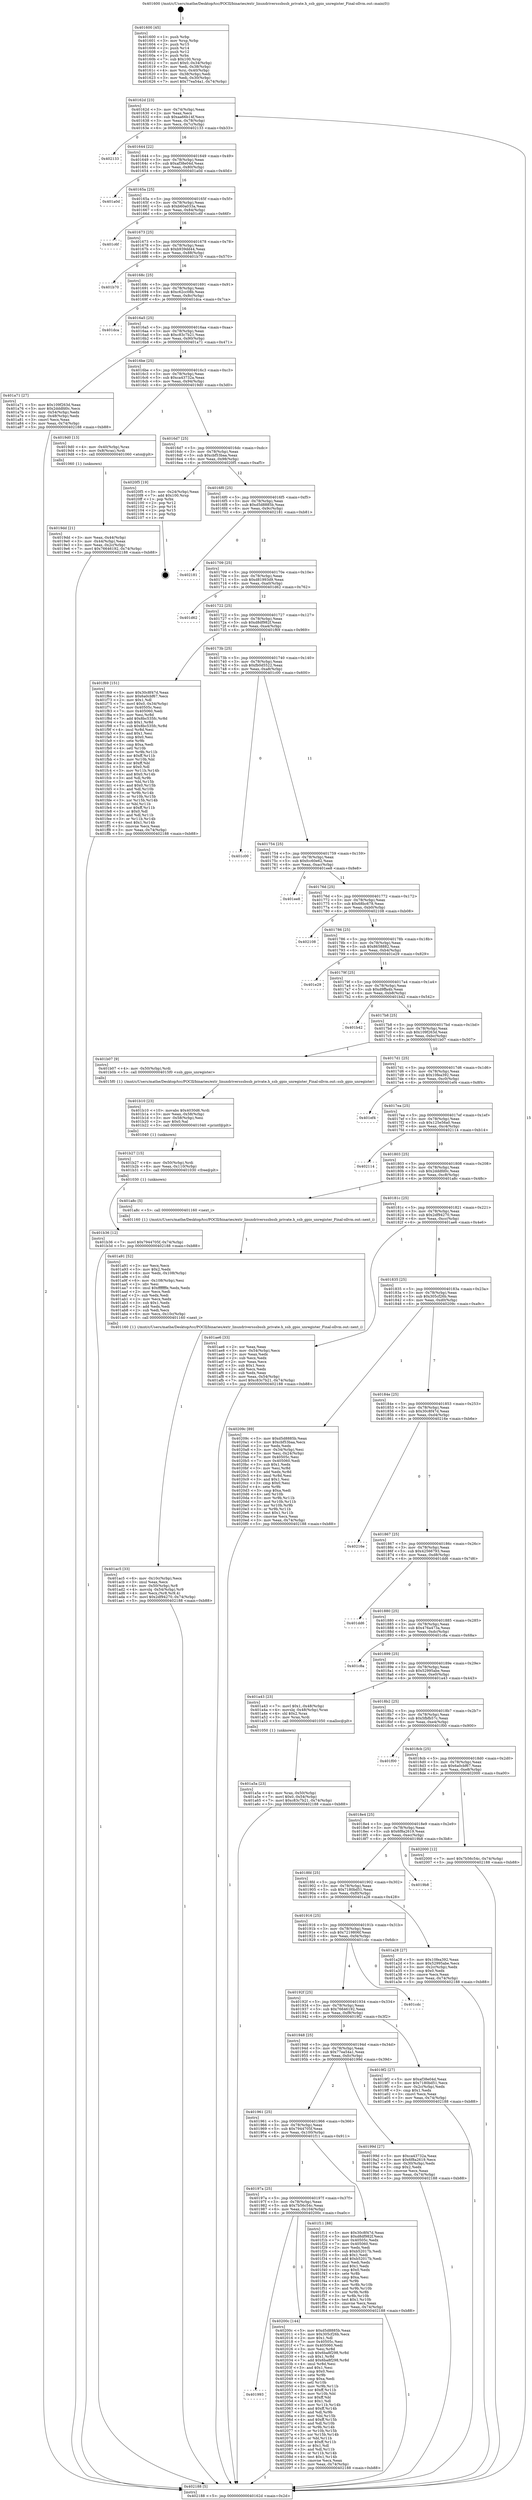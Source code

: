 digraph "0x401600" {
  label = "0x401600 (/mnt/c/Users/mathe/Desktop/tcc/POCII/binaries/extr_linuxdriversssbssb_private.h_ssb_gpio_unregister_Final-ollvm.out::main(0))"
  labelloc = "t"
  node[shape=record]

  Entry [label="",width=0.3,height=0.3,shape=circle,fillcolor=black,style=filled]
  "0x40162d" [label="{
     0x40162d [23]\l
     | [instrs]\l
     &nbsp;&nbsp;0x40162d \<+3\>: mov -0x74(%rbp),%eax\l
     &nbsp;&nbsp;0x401630 \<+2\>: mov %eax,%ecx\l
     &nbsp;&nbsp;0x401632 \<+6\>: sub $0xaa66b14f,%ecx\l
     &nbsp;&nbsp;0x401638 \<+3\>: mov %eax,-0x78(%rbp)\l
     &nbsp;&nbsp;0x40163b \<+3\>: mov %ecx,-0x7c(%rbp)\l
     &nbsp;&nbsp;0x40163e \<+6\>: je 0000000000402133 \<main+0xb33\>\l
  }"]
  "0x402133" [label="{
     0x402133\l
  }", style=dashed]
  "0x401644" [label="{
     0x401644 [22]\l
     | [instrs]\l
     &nbsp;&nbsp;0x401644 \<+5\>: jmp 0000000000401649 \<main+0x49\>\l
     &nbsp;&nbsp;0x401649 \<+3\>: mov -0x78(%rbp),%eax\l
     &nbsp;&nbsp;0x40164c \<+5\>: sub $0xaf38e04d,%eax\l
     &nbsp;&nbsp;0x401651 \<+3\>: mov %eax,-0x80(%rbp)\l
     &nbsp;&nbsp;0x401654 \<+6\>: je 0000000000401a0d \<main+0x40d\>\l
  }"]
  Exit [label="",width=0.3,height=0.3,shape=circle,fillcolor=black,style=filled,peripheries=2]
  "0x401a0d" [label="{
     0x401a0d\l
  }", style=dashed]
  "0x40165a" [label="{
     0x40165a [25]\l
     | [instrs]\l
     &nbsp;&nbsp;0x40165a \<+5\>: jmp 000000000040165f \<main+0x5f\>\l
     &nbsp;&nbsp;0x40165f \<+3\>: mov -0x78(%rbp),%eax\l
     &nbsp;&nbsp;0x401662 \<+5\>: sub $0xb60a033a,%eax\l
     &nbsp;&nbsp;0x401667 \<+6\>: mov %eax,-0x84(%rbp)\l
     &nbsp;&nbsp;0x40166d \<+6\>: je 0000000000401c6f \<main+0x66f\>\l
  }"]
  "0x401993" [label="{
     0x401993\l
  }", style=dashed]
  "0x401c6f" [label="{
     0x401c6f\l
  }", style=dashed]
  "0x401673" [label="{
     0x401673 [25]\l
     | [instrs]\l
     &nbsp;&nbsp;0x401673 \<+5\>: jmp 0000000000401678 \<main+0x78\>\l
     &nbsp;&nbsp;0x401678 \<+3\>: mov -0x78(%rbp),%eax\l
     &nbsp;&nbsp;0x40167b \<+5\>: sub $0xb939dd44,%eax\l
     &nbsp;&nbsp;0x401680 \<+6\>: mov %eax,-0x88(%rbp)\l
     &nbsp;&nbsp;0x401686 \<+6\>: je 0000000000401b70 \<main+0x570\>\l
  }"]
  "0x40200c" [label="{
     0x40200c [144]\l
     | [instrs]\l
     &nbsp;&nbsp;0x40200c \<+5\>: mov $0xd5d8885b,%eax\l
     &nbsp;&nbsp;0x402011 \<+5\>: mov $0x305cf26b,%ecx\l
     &nbsp;&nbsp;0x402016 \<+2\>: mov $0x1,%dl\l
     &nbsp;&nbsp;0x402018 \<+7\>: mov 0x40505c,%esi\l
     &nbsp;&nbsp;0x40201f \<+7\>: mov 0x405060,%edi\l
     &nbsp;&nbsp;0x402026 \<+3\>: mov %esi,%r8d\l
     &nbsp;&nbsp;0x402029 \<+7\>: sub $0x6ba8f298,%r8d\l
     &nbsp;&nbsp;0x402030 \<+4\>: sub $0x1,%r8d\l
     &nbsp;&nbsp;0x402034 \<+7\>: add $0x6ba8f298,%r8d\l
     &nbsp;&nbsp;0x40203b \<+4\>: imul %r8d,%esi\l
     &nbsp;&nbsp;0x40203f \<+3\>: and $0x1,%esi\l
     &nbsp;&nbsp;0x402042 \<+3\>: cmp $0x0,%esi\l
     &nbsp;&nbsp;0x402045 \<+4\>: sete %r9b\l
     &nbsp;&nbsp;0x402049 \<+3\>: cmp $0xa,%edi\l
     &nbsp;&nbsp;0x40204c \<+4\>: setl %r10b\l
     &nbsp;&nbsp;0x402050 \<+3\>: mov %r9b,%r11b\l
     &nbsp;&nbsp;0x402053 \<+4\>: xor $0xff,%r11b\l
     &nbsp;&nbsp;0x402057 \<+3\>: mov %r10b,%bl\l
     &nbsp;&nbsp;0x40205a \<+3\>: xor $0xff,%bl\l
     &nbsp;&nbsp;0x40205d \<+3\>: xor $0x1,%dl\l
     &nbsp;&nbsp;0x402060 \<+3\>: mov %r11b,%r14b\l
     &nbsp;&nbsp;0x402063 \<+4\>: and $0xff,%r14b\l
     &nbsp;&nbsp;0x402067 \<+3\>: and %dl,%r9b\l
     &nbsp;&nbsp;0x40206a \<+3\>: mov %bl,%r15b\l
     &nbsp;&nbsp;0x40206d \<+4\>: and $0xff,%r15b\l
     &nbsp;&nbsp;0x402071 \<+3\>: and %dl,%r10b\l
     &nbsp;&nbsp;0x402074 \<+3\>: or %r9b,%r14b\l
     &nbsp;&nbsp;0x402077 \<+3\>: or %r10b,%r15b\l
     &nbsp;&nbsp;0x40207a \<+3\>: xor %r15b,%r14b\l
     &nbsp;&nbsp;0x40207d \<+3\>: or %bl,%r11b\l
     &nbsp;&nbsp;0x402080 \<+4\>: xor $0xff,%r11b\l
     &nbsp;&nbsp;0x402084 \<+3\>: or $0x1,%dl\l
     &nbsp;&nbsp;0x402087 \<+3\>: and %dl,%r11b\l
     &nbsp;&nbsp;0x40208a \<+3\>: or %r11b,%r14b\l
     &nbsp;&nbsp;0x40208d \<+4\>: test $0x1,%r14b\l
     &nbsp;&nbsp;0x402091 \<+3\>: cmovne %ecx,%eax\l
     &nbsp;&nbsp;0x402094 \<+3\>: mov %eax,-0x74(%rbp)\l
     &nbsp;&nbsp;0x402097 \<+5\>: jmp 0000000000402188 \<main+0xb88\>\l
  }"]
  "0x401b70" [label="{
     0x401b70\l
  }", style=dashed]
  "0x40168c" [label="{
     0x40168c [25]\l
     | [instrs]\l
     &nbsp;&nbsp;0x40168c \<+5\>: jmp 0000000000401691 \<main+0x91\>\l
     &nbsp;&nbsp;0x401691 \<+3\>: mov -0x78(%rbp),%eax\l
     &nbsp;&nbsp;0x401694 \<+5\>: sub $0xc62cc08b,%eax\l
     &nbsp;&nbsp;0x401699 \<+6\>: mov %eax,-0x8c(%rbp)\l
     &nbsp;&nbsp;0x40169f \<+6\>: je 0000000000401dca \<main+0x7ca\>\l
  }"]
  "0x40197a" [label="{
     0x40197a [25]\l
     | [instrs]\l
     &nbsp;&nbsp;0x40197a \<+5\>: jmp 000000000040197f \<main+0x37f\>\l
     &nbsp;&nbsp;0x40197f \<+3\>: mov -0x78(%rbp),%eax\l
     &nbsp;&nbsp;0x401982 \<+5\>: sub $0x7b56c54c,%eax\l
     &nbsp;&nbsp;0x401987 \<+6\>: mov %eax,-0x104(%rbp)\l
     &nbsp;&nbsp;0x40198d \<+6\>: je 000000000040200c \<main+0xa0c\>\l
  }"]
  "0x401dca" [label="{
     0x401dca\l
  }", style=dashed]
  "0x4016a5" [label="{
     0x4016a5 [25]\l
     | [instrs]\l
     &nbsp;&nbsp;0x4016a5 \<+5\>: jmp 00000000004016aa \<main+0xaa\>\l
     &nbsp;&nbsp;0x4016aa \<+3\>: mov -0x78(%rbp),%eax\l
     &nbsp;&nbsp;0x4016ad \<+5\>: sub $0xc83c7b21,%eax\l
     &nbsp;&nbsp;0x4016b2 \<+6\>: mov %eax,-0x90(%rbp)\l
     &nbsp;&nbsp;0x4016b8 \<+6\>: je 0000000000401a71 \<main+0x471\>\l
  }"]
  "0x401f11" [label="{
     0x401f11 [88]\l
     | [instrs]\l
     &nbsp;&nbsp;0x401f11 \<+5\>: mov $0x30c8f47d,%eax\l
     &nbsp;&nbsp;0x401f16 \<+5\>: mov $0xd8df982f,%ecx\l
     &nbsp;&nbsp;0x401f1b \<+7\>: mov 0x40505c,%edx\l
     &nbsp;&nbsp;0x401f22 \<+7\>: mov 0x405060,%esi\l
     &nbsp;&nbsp;0x401f29 \<+2\>: mov %edx,%edi\l
     &nbsp;&nbsp;0x401f2b \<+6\>: sub $0xb52017b,%edi\l
     &nbsp;&nbsp;0x401f31 \<+3\>: sub $0x1,%edi\l
     &nbsp;&nbsp;0x401f34 \<+6\>: add $0xb52017b,%edi\l
     &nbsp;&nbsp;0x401f3a \<+3\>: imul %edi,%edx\l
     &nbsp;&nbsp;0x401f3d \<+3\>: and $0x1,%edx\l
     &nbsp;&nbsp;0x401f40 \<+3\>: cmp $0x0,%edx\l
     &nbsp;&nbsp;0x401f43 \<+4\>: sete %r8b\l
     &nbsp;&nbsp;0x401f47 \<+3\>: cmp $0xa,%esi\l
     &nbsp;&nbsp;0x401f4a \<+4\>: setl %r9b\l
     &nbsp;&nbsp;0x401f4e \<+3\>: mov %r8b,%r10b\l
     &nbsp;&nbsp;0x401f51 \<+3\>: and %r9b,%r10b\l
     &nbsp;&nbsp;0x401f54 \<+3\>: xor %r9b,%r8b\l
     &nbsp;&nbsp;0x401f57 \<+3\>: or %r8b,%r10b\l
     &nbsp;&nbsp;0x401f5a \<+4\>: test $0x1,%r10b\l
     &nbsp;&nbsp;0x401f5e \<+3\>: cmovne %ecx,%eax\l
     &nbsp;&nbsp;0x401f61 \<+3\>: mov %eax,-0x74(%rbp)\l
     &nbsp;&nbsp;0x401f64 \<+5\>: jmp 0000000000402188 \<main+0xb88\>\l
  }"]
  "0x401a71" [label="{
     0x401a71 [27]\l
     | [instrs]\l
     &nbsp;&nbsp;0x401a71 \<+5\>: mov $0x109f263d,%eax\l
     &nbsp;&nbsp;0x401a76 \<+5\>: mov $0x2dddfd0c,%ecx\l
     &nbsp;&nbsp;0x401a7b \<+3\>: mov -0x54(%rbp),%edx\l
     &nbsp;&nbsp;0x401a7e \<+3\>: cmp -0x48(%rbp),%edx\l
     &nbsp;&nbsp;0x401a81 \<+3\>: cmovl %ecx,%eax\l
     &nbsp;&nbsp;0x401a84 \<+3\>: mov %eax,-0x74(%rbp)\l
     &nbsp;&nbsp;0x401a87 \<+5\>: jmp 0000000000402188 \<main+0xb88\>\l
  }"]
  "0x4016be" [label="{
     0x4016be [25]\l
     | [instrs]\l
     &nbsp;&nbsp;0x4016be \<+5\>: jmp 00000000004016c3 \<main+0xc3\>\l
     &nbsp;&nbsp;0x4016c3 \<+3\>: mov -0x78(%rbp),%eax\l
     &nbsp;&nbsp;0x4016c6 \<+5\>: sub $0xca43732a,%eax\l
     &nbsp;&nbsp;0x4016cb \<+6\>: mov %eax,-0x94(%rbp)\l
     &nbsp;&nbsp;0x4016d1 \<+6\>: je 00000000004019d0 \<main+0x3d0\>\l
  }"]
  "0x401b36" [label="{
     0x401b36 [12]\l
     | [instrs]\l
     &nbsp;&nbsp;0x401b36 \<+7\>: movl $0x7944705f,-0x74(%rbp)\l
     &nbsp;&nbsp;0x401b3d \<+5\>: jmp 0000000000402188 \<main+0xb88\>\l
  }"]
  "0x4019d0" [label="{
     0x4019d0 [13]\l
     | [instrs]\l
     &nbsp;&nbsp;0x4019d0 \<+4\>: mov -0x40(%rbp),%rax\l
     &nbsp;&nbsp;0x4019d4 \<+4\>: mov 0x8(%rax),%rdi\l
     &nbsp;&nbsp;0x4019d8 \<+5\>: call 0000000000401060 \<atoi@plt\>\l
     | [calls]\l
     &nbsp;&nbsp;0x401060 \{1\} (unknown)\l
  }"]
  "0x4016d7" [label="{
     0x4016d7 [25]\l
     | [instrs]\l
     &nbsp;&nbsp;0x4016d7 \<+5\>: jmp 00000000004016dc \<main+0xdc\>\l
     &nbsp;&nbsp;0x4016dc \<+3\>: mov -0x78(%rbp),%eax\l
     &nbsp;&nbsp;0x4016df \<+5\>: sub $0xcbf53baa,%eax\l
     &nbsp;&nbsp;0x4016e4 \<+6\>: mov %eax,-0x98(%rbp)\l
     &nbsp;&nbsp;0x4016ea \<+6\>: je 00000000004020f5 \<main+0xaf5\>\l
  }"]
  "0x401b27" [label="{
     0x401b27 [15]\l
     | [instrs]\l
     &nbsp;&nbsp;0x401b27 \<+4\>: mov -0x50(%rbp),%rdi\l
     &nbsp;&nbsp;0x401b2b \<+6\>: mov %eax,-0x110(%rbp)\l
     &nbsp;&nbsp;0x401b31 \<+5\>: call 0000000000401030 \<free@plt\>\l
     | [calls]\l
     &nbsp;&nbsp;0x401030 \{1\} (unknown)\l
  }"]
  "0x4020f5" [label="{
     0x4020f5 [19]\l
     | [instrs]\l
     &nbsp;&nbsp;0x4020f5 \<+3\>: mov -0x24(%rbp),%eax\l
     &nbsp;&nbsp;0x4020f8 \<+7\>: add $0x100,%rsp\l
     &nbsp;&nbsp;0x4020ff \<+1\>: pop %rbx\l
     &nbsp;&nbsp;0x402100 \<+2\>: pop %r12\l
     &nbsp;&nbsp;0x402102 \<+2\>: pop %r14\l
     &nbsp;&nbsp;0x402104 \<+2\>: pop %r15\l
     &nbsp;&nbsp;0x402106 \<+1\>: pop %rbp\l
     &nbsp;&nbsp;0x402107 \<+1\>: ret\l
  }"]
  "0x4016f0" [label="{
     0x4016f0 [25]\l
     | [instrs]\l
     &nbsp;&nbsp;0x4016f0 \<+5\>: jmp 00000000004016f5 \<main+0xf5\>\l
     &nbsp;&nbsp;0x4016f5 \<+3\>: mov -0x78(%rbp),%eax\l
     &nbsp;&nbsp;0x4016f8 \<+5\>: sub $0xd5d8885b,%eax\l
     &nbsp;&nbsp;0x4016fd \<+6\>: mov %eax,-0x9c(%rbp)\l
     &nbsp;&nbsp;0x401703 \<+6\>: je 0000000000402181 \<main+0xb81\>\l
  }"]
  "0x401b10" [label="{
     0x401b10 [23]\l
     | [instrs]\l
     &nbsp;&nbsp;0x401b10 \<+10\>: movabs $0x4030d6,%rdi\l
     &nbsp;&nbsp;0x401b1a \<+3\>: mov %eax,-0x58(%rbp)\l
     &nbsp;&nbsp;0x401b1d \<+3\>: mov -0x58(%rbp),%esi\l
     &nbsp;&nbsp;0x401b20 \<+2\>: mov $0x0,%al\l
     &nbsp;&nbsp;0x401b22 \<+5\>: call 0000000000401040 \<printf@plt\>\l
     | [calls]\l
     &nbsp;&nbsp;0x401040 \{1\} (unknown)\l
  }"]
  "0x402181" [label="{
     0x402181\l
  }", style=dashed]
  "0x401709" [label="{
     0x401709 [25]\l
     | [instrs]\l
     &nbsp;&nbsp;0x401709 \<+5\>: jmp 000000000040170e \<main+0x10e\>\l
     &nbsp;&nbsp;0x40170e \<+3\>: mov -0x78(%rbp),%eax\l
     &nbsp;&nbsp;0x401711 \<+5\>: sub $0xd81993d9,%eax\l
     &nbsp;&nbsp;0x401716 \<+6\>: mov %eax,-0xa0(%rbp)\l
     &nbsp;&nbsp;0x40171c \<+6\>: je 0000000000401d62 \<main+0x762\>\l
  }"]
  "0x401ac5" [label="{
     0x401ac5 [33]\l
     | [instrs]\l
     &nbsp;&nbsp;0x401ac5 \<+6\>: mov -0x10c(%rbp),%ecx\l
     &nbsp;&nbsp;0x401acb \<+3\>: imul %eax,%ecx\l
     &nbsp;&nbsp;0x401ace \<+4\>: mov -0x50(%rbp),%r8\l
     &nbsp;&nbsp;0x401ad2 \<+4\>: movslq -0x54(%rbp),%r9\l
     &nbsp;&nbsp;0x401ad6 \<+4\>: mov %ecx,(%r8,%r9,4)\l
     &nbsp;&nbsp;0x401ada \<+7\>: movl $0x2df94270,-0x74(%rbp)\l
     &nbsp;&nbsp;0x401ae1 \<+5\>: jmp 0000000000402188 \<main+0xb88\>\l
  }"]
  "0x401d62" [label="{
     0x401d62\l
  }", style=dashed]
  "0x401722" [label="{
     0x401722 [25]\l
     | [instrs]\l
     &nbsp;&nbsp;0x401722 \<+5\>: jmp 0000000000401727 \<main+0x127\>\l
     &nbsp;&nbsp;0x401727 \<+3\>: mov -0x78(%rbp),%eax\l
     &nbsp;&nbsp;0x40172a \<+5\>: sub $0xd8df982f,%eax\l
     &nbsp;&nbsp;0x40172f \<+6\>: mov %eax,-0xa4(%rbp)\l
     &nbsp;&nbsp;0x401735 \<+6\>: je 0000000000401f69 \<main+0x969\>\l
  }"]
  "0x401a91" [label="{
     0x401a91 [52]\l
     | [instrs]\l
     &nbsp;&nbsp;0x401a91 \<+2\>: xor %ecx,%ecx\l
     &nbsp;&nbsp;0x401a93 \<+5\>: mov $0x2,%edx\l
     &nbsp;&nbsp;0x401a98 \<+6\>: mov %edx,-0x108(%rbp)\l
     &nbsp;&nbsp;0x401a9e \<+1\>: cltd\l
     &nbsp;&nbsp;0x401a9f \<+6\>: mov -0x108(%rbp),%esi\l
     &nbsp;&nbsp;0x401aa5 \<+2\>: idiv %esi\l
     &nbsp;&nbsp;0x401aa7 \<+6\>: imul $0xfffffffe,%edx,%edx\l
     &nbsp;&nbsp;0x401aad \<+2\>: mov %ecx,%edi\l
     &nbsp;&nbsp;0x401aaf \<+2\>: sub %edx,%edi\l
     &nbsp;&nbsp;0x401ab1 \<+2\>: mov %ecx,%edx\l
     &nbsp;&nbsp;0x401ab3 \<+3\>: sub $0x1,%edx\l
     &nbsp;&nbsp;0x401ab6 \<+2\>: add %edx,%edi\l
     &nbsp;&nbsp;0x401ab8 \<+2\>: sub %edi,%ecx\l
     &nbsp;&nbsp;0x401aba \<+6\>: mov %ecx,-0x10c(%rbp)\l
     &nbsp;&nbsp;0x401ac0 \<+5\>: call 0000000000401160 \<next_i\>\l
     | [calls]\l
     &nbsp;&nbsp;0x401160 \{1\} (/mnt/c/Users/mathe/Desktop/tcc/POCII/binaries/extr_linuxdriversssbssb_private.h_ssb_gpio_unregister_Final-ollvm.out::next_i)\l
  }"]
  "0x401f69" [label="{
     0x401f69 [151]\l
     | [instrs]\l
     &nbsp;&nbsp;0x401f69 \<+5\>: mov $0x30c8f47d,%eax\l
     &nbsp;&nbsp;0x401f6e \<+5\>: mov $0x6a0cbf67,%ecx\l
     &nbsp;&nbsp;0x401f73 \<+2\>: mov $0x1,%dl\l
     &nbsp;&nbsp;0x401f75 \<+7\>: movl $0x0,-0x34(%rbp)\l
     &nbsp;&nbsp;0x401f7c \<+7\>: mov 0x40505c,%esi\l
     &nbsp;&nbsp;0x401f83 \<+7\>: mov 0x405060,%edi\l
     &nbsp;&nbsp;0x401f8a \<+3\>: mov %esi,%r8d\l
     &nbsp;&nbsp;0x401f8d \<+7\>: add $0x8bc535fc,%r8d\l
     &nbsp;&nbsp;0x401f94 \<+4\>: sub $0x1,%r8d\l
     &nbsp;&nbsp;0x401f98 \<+7\>: sub $0x8bc535fc,%r8d\l
     &nbsp;&nbsp;0x401f9f \<+4\>: imul %r8d,%esi\l
     &nbsp;&nbsp;0x401fa3 \<+3\>: and $0x1,%esi\l
     &nbsp;&nbsp;0x401fa6 \<+3\>: cmp $0x0,%esi\l
     &nbsp;&nbsp;0x401fa9 \<+4\>: sete %r9b\l
     &nbsp;&nbsp;0x401fad \<+3\>: cmp $0xa,%edi\l
     &nbsp;&nbsp;0x401fb0 \<+4\>: setl %r10b\l
     &nbsp;&nbsp;0x401fb4 \<+3\>: mov %r9b,%r11b\l
     &nbsp;&nbsp;0x401fb7 \<+4\>: xor $0xff,%r11b\l
     &nbsp;&nbsp;0x401fbb \<+3\>: mov %r10b,%bl\l
     &nbsp;&nbsp;0x401fbe \<+3\>: xor $0xff,%bl\l
     &nbsp;&nbsp;0x401fc1 \<+3\>: xor $0x0,%dl\l
     &nbsp;&nbsp;0x401fc4 \<+3\>: mov %r11b,%r14b\l
     &nbsp;&nbsp;0x401fc7 \<+4\>: and $0x0,%r14b\l
     &nbsp;&nbsp;0x401fcb \<+3\>: and %dl,%r9b\l
     &nbsp;&nbsp;0x401fce \<+3\>: mov %bl,%r15b\l
     &nbsp;&nbsp;0x401fd1 \<+4\>: and $0x0,%r15b\l
     &nbsp;&nbsp;0x401fd5 \<+3\>: and %dl,%r10b\l
     &nbsp;&nbsp;0x401fd8 \<+3\>: or %r9b,%r14b\l
     &nbsp;&nbsp;0x401fdb \<+3\>: or %r10b,%r15b\l
     &nbsp;&nbsp;0x401fde \<+3\>: xor %r15b,%r14b\l
     &nbsp;&nbsp;0x401fe1 \<+3\>: or %bl,%r11b\l
     &nbsp;&nbsp;0x401fe4 \<+4\>: xor $0xff,%r11b\l
     &nbsp;&nbsp;0x401fe8 \<+3\>: or $0x0,%dl\l
     &nbsp;&nbsp;0x401feb \<+3\>: and %dl,%r11b\l
     &nbsp;&nbsp;0x401fee \<+3\>: or %r11b,%r14b\l
     &nbsp;&nbsp;0x401ff1 \<+4\>: test $0x1,%r14b\l
     &nbsp;&nbsp;0x401ff5 \<+3\>: cmovne %ecx,%eax\l
     &nbsp;&nbsp;0x401ff8 \<+3\>: mov %eax,-0x74(%rbp)\l
     &nbsp;&nbsp;0x401ffb \<+5\>: jmp 0000000000402188 \<main+0xb88\>\l
  }"]
  "0x40173b" [label="{
     0x40173b [25]\l
     | [instrs]\l
     &nbsp;&nbsp;0x40173b \<+5\>: jmp 0000000000401740 \<main+0x140\>\l
     &nbsp;&nbsp;0x401740 \<+3\>: mov -0x78(%rbp),%eax\l
     &nbsp;&nbsp;0x401743 \<+5\>: sub $0xfb0d5522,%eax\l
     &nbsp;&nbsp;0x401748 \<+6\>: mov %eax,-0xa8(%rbp)\l
     &nbsp;&nbsp;0x40174e \<+6\>: je 0000000000401c00 \<main+0x600\>\l
  }"]
  "0x401a5a" [label="{
     0x401a5a [23]\l
     | [instrs]\l
     &nbsp;&nbsp;0x401a5a \<+4\>: mov %rax,-0x50(%rbp)\l
     &nbsp;&nbsp;0x401a5e \<+7\>: movl $0x0,-0x54(%rbp)\l
     &nbsp;&nbsp;0x401a65 \<+7\>: movl $0xc83c7b21,-0x74(%rbp)\l
     &nbsp;&nbsp;0x401a6c \<+5\>: jmp 0000000000402188 \<main+0xb88\>\l
  }"]
  "0x401c00" [label="{
     0x401c00\l
  }", style=dashed]
  "0x401754" [label="{
     0x401754 [25]\l
     | [instrs]\l
     &nbsp;&nbsp;0x401754 \<+5\>: jmp 0000000000401759 \<main+0x159\>\l
     &nbsp;&nbsp;0x401759 \<+3\>: mov -0x78(%rbp),%eax\l
     &nbsp;&nbsp;0x40175c \<+5\>: sub $0xfcc60e62,%eax\l
     &nbsp;&nbsp;0x401761 \<+6\>: mov %eax,-0xac(%rbp)\l
     &nbsp;&nbsp;0x401767 \<+6\>: je 0000000000401ee8 \<main+0x8e8\>\l
  }"]
  "0x4019dd" [label="{
     0x4019dd [21]\l
     | [instrs]\l
     &nbsp;&nbsp;0x4019dd \<+3\>: mov %eax,-0x44(%rbp)\l
     &nbsp;&nbsp;0x4019e0 \<+3\>: mov -0x44(%rbp),%eax\l
     &nbsp;&nbsp;0x4019e3 \<+3\>: mov %eax,-0x2c(%rbp)\l
     &nbsp;&nbsp;0x4019e6 \<+7\>: movl $0x76646192,-0x74(%rbp)\l
     &nbsp;&nbsp;0x4019ed \<+5\>: jmp 0000000000402188 \<main+0xb88\>\l
  }"]
  "0x401ee8" [label="{
     0x401ee8\l
  }", style=dashed]
  "0x40176d" [label="{
     0x40176d [25]\l
     | [instrs]\l
     &nbsp;&nbsp;0x40176d \<+5\>: jmp 0000000000401772 \<main+0x172\>\l
     &nbsp;&nbsp;0x401772 \<+3\>: mov -0x78(%rbp),%eax\l
     &nbsp;&nbsp;0x401775 \<+5\>: sub $0x68bc678,%eax\l
     &nbsp;&nbsp;0x40177a \<+6\>: mov %eax,-0xb0(%rbp)\l
     &nbsp;&nbsp;0x401780 \<+6\>: je 0000000000402108 \<main+0xb08\>\l
  }"]
  "0x401600" [label="{
     0x401600 [45]\l
     | [instrs]\l
     &nbsp;&nbsp;0x401600 \<+1\>: push %rbp\l
     &nbsp;&nbsp;0x401601 \<+3\>: mov %rsp,%rbp\l
     &nbsp;&nbsp;0x401604 \<+2\>: push %r15\l
     &nbsp;&nbsp;0x401606 \<+2\>: push %r14\l
     &nbsp;&nbsp;0x401608 \<+2\>: push %r12\l
     &nbsp;&nbsp;0x40160a \<+1\>: push %rbx\l
     &nbsp;&nbsp;0x40160b \<+7\>: sub $0x100,%rsp\l
     &nbsp;&nbsp;0x401612 \<+7\>: movl $0x0,-0x34(%rbp)\l
     &nbsp;&nbsp;0x401619 \<+3\>: mov %edi,-0x38(%rbp)\l
     &nbsp;&nbsp;0x40161c \<+4\>: mov %rsi,-0x40(%rbp)\l
     &nbsp;&nbsp;0x401620 \<+3\>: mov -0x38(%rbp),%edi\l
     &nbsp;&nbsp;0x401623 \<+3\>: mov %edi,-0x30(%rbp)\l
     &nbsp;&nbsp;0x401626 \<+7\>: movl $0x77ea54a1,-0x74(%rbp)\l
  }"]
  "0x402108" [label="{
     0x402108\l
  }", style=dashed]
  "0x401786" [label="{
     0x401786 [25]\l
     | [instrs]\l
     &nbsp;&nbsp;0x401786 \<+5\>: jmp 000000000040178b \<main+0x18b\>\l
     &nbsp;&nbsp;0x40178b \<+3\>: mov -0x78(%rbp),%eax\l
     &nbsp;&nbsp;0x40178e \<+5\>: sub $0x8658882,%eax\l
     &nbsp;&nbsp;0x401793 \<+6\>: mov %eax,-0xb4(%rbp)\l
     &nbsp;&nbsp;0x401799 \<+6\>: je 0000000000401e29 \<main+0x829\>\l
  }"]
  "0x402188" [label="{
     0x402188 [5]\l
     | [instrs]\l
     &nbsp;&nbsp;0x402188 \<+5\>: jmp 000000000040162d \<main+0x2d\>\l
  }"]
  "0x401e29" [label="{
     0x401e29\l
  }", style=dashed]
  "0x40179f" [label="{
     0x40179f [25]\l
     | [instrs]\l
     &nbsp;&nbsp;0x40179f \<+5\>: jmp 00000000004017a4 \<main+0x1a4\>\l
     &nbsp;&nbsp;0x4017a4 \<+3\>: mov -0x78(%rbp),%eax\l
     &nbsp;&nbsp;0x4017a7 \<+5\>: sub $0xd9ffa4b,%eax\l
     &nbsp;&nbsp;0x4017ac \<+6\>: mov %eax,-0xb8(%rbp)\l
     &nbsp;&nbsp;0x4017b2 \<+6\>: je 0000000000401b42 \<main+0x542\>\l
  }"]
  "0x401961" [label="{
     0x401961 [25]\l
     | [instrs]\l
     &nbsp;&nbsp;0x401961 \<+5\>: jmp 0000000000401966 \<main+0x366\>\l
     &nbsp;&nbsp;0x401966 \<+3\>: mov -0x78(%rbp),%eax\l
     &nbsp;&nbsp;0x401969 \<+5\>: sub $0x7944705f,%eax\l
     &nbsp;&nbsp;0x40196e \<+6\>: mov %eax,-0x100(%rbp)\l
     &nbsp;&nbsp;0x401974 \<+6\>: je 0000000000401f11 \<main+0x911\>\l
  }"]
  "0x401b42" [label="{
     0x401b42\l
  }", style=dashed]
  "0x4017b8" [label="{
     0x4017b8 [25]\l
     | [instrs]\l
     &nbsp;&nbsp;0x4017b8 \<+5\>: jmp 00000000004017bd \<main+0x1bd\>\l
     &nbsp;&nbsp;0x4017bd \<+3\>: mov -0x78(%rbp),%eax\l
     &nbsp;&nbsp;0x4017c0 \<+5\>: sub $0x109f263d,%eax\l
     &nbsp;&nbsp;0x4017c5 \<+6\>: mov %eax,-0xbc(%rbp)\l
     &nbsp;&nbsp;0x4017cb \<+6\>: je 0000000000401b07 \<main+0x507\>\l
  }"]
  "0x40199d" [label="{
     0x40199d [27]\l
     | [instrs]\l
     &nbsp;&nbsp;0x40199d \<+5\>: mov $0xca43732a,%eax\l
     &nbsp;&nbsp;0x4019a2 \<+5\>: mov $0x6f8a2619,%ecx\l
     &nbsp;&nbsp;0x4019a7 \<+3\>: mov -0x30(%rbp),%edx\l
     &nbsp;&nbsp;0x4019aa \<+3\>: cmp $0x2,%edx\l
     &nbsp;&nbsp;0x4019ad \<+3\>: cmovne %ecx,%eax\l
     &nbsp;&nbsp;0x4019b0 \<+3\>: mov %eax,-0x74(%rbp)\l
     &nbsp;&nbsp;0x4019b3 \<+5\>: jmp 0000000000402188 \<main+0xb88\>\l
  }"]
  "0x401b07" [label="{
     0x401b07 [9]\l
     | [instrs]\l
     &nbsp;&nbsp;0x401b07 \<+4\>: mov -0x50(%rbp),%rdi\l
     &nbsp;&nbsp;0x401b0b \<+5\>: call 00000000004015f0 \<ssb_gpio_unregister\>\l
     | [calls]\l
     &nbsp;&nbsp;0x4015f0 \{1\} (/mnt/c/Users/mathe/Desktop/tcc/POCII/binaries/extr_linuxdriversssbssb_private.h_ssb_gpio_unregister_Final-ollvm.out::ssb_gpio_unregister)\l
  }"]
  "0x4017d1" [label="{
     0x4017d1 [25]\l
     | [instrs]\l
     &nbsp;&nbsp;0x4017d1 \<+5\>: jmp 00000000004017d6 \<main+0x1d6\>\l
     &nbsp;&nbsp;0x4017d6 \<+3\>: mov -0x78(%rbp),%eax\l
     &nbsp;&nbsp;0x4017d9 \<+5\>: sub $0x10fea392,%eax\l
     &nbsp;&nbsp;0x4017de \<+6\>: mov %eax,-0xc0(%rbp)\l
     &nbsp;&nbsp;0x4017e4 \<+6\>: je 0000000000401ef4 \<main+0x8f4\>\l
  }"]
  "0x401948" [label="{
     0x401948 [25]\l
     | [instrs]\l
     &nbsp;&nbsp;0x401948 \<+5\>: jmp 000000000040194d \<main+0x34d\>\l
     &nbsp;&nbsp;0x40194d \<+3\>: mov -0x78(%rbp),%eax\l
     &nbsp;&nbsp;0x401950 \<+5\>: sub $0x77ea54a1,%eax\l
     &nbsp;&nbsp;0x401955 \<+6\>: mov %eax,-0xfc(%rbp)\l
     &nbsp;&nbsp;0x40195b \<+6\>: je 000000000040199d \<main+0x39d\>\l
  }"]
  "0x401ef4" [label="{
     0x401ef4\l
  }", style=dashed]
  "0x4017ea" [label="{
     0x4017ea [25]\l
     | [instrs]\l
     &nbsp;&nbsp;0x4017ea \<+5\>: jmp 00000000004017ef \<main+0x1ef\>\l
     &nbsp;&nbsp;0x4017ef \<+3\>: mov -0x78(%rbp),%eax\l
     &nbsp;&nbsp;0x4017f2 \<+5\>: sub $0x125e56a0,%eax\l
     &nbsp;&nbsp;0x4017f7 \<+6\>: mov %eax,-0xc4(%rbp)\l
     &nbsp;&nbsp;0x4017fd \<+6\>: je 0000000000402114 \<main+0xb14\>\l
  }"]
  "0x4019f2" [label="{
     0x4019f2 [27]\l
     | [instrs]\l
     &nbsp;&nbsp;0x4019f2 \<+5\>: mov $0xaf38e04d,%eax\l
     &nbsp;&nbsp;0x4019f7 \<+5\>: mov $0x7180bd51,%ecx\l
     &nbsp;&nbsp;0x4019fc \<+3\>: mov -0x2c(%rbp),%edx\l
     &nbsp;&nbsp;0x4019ff \<+3\>: cmp $0x1,%edx\l
     &nbsp;&nbsp;0x401a02 \<+3\>: cmovl %ecx,%eax\l
     &nbsp;&nbsp;0x401a05 \<+3\>: mov %eax,-0x74(%rbp)\l
     &nbsp;&nbsp;0x401a08 \<+5\>: jmp 0000000000402188 \<main+0xb88\>\l
  }"]
  "0x402114" [label="{
     0x402114\l
  }", style=dashed]
  "0x401803" [label="{
     0x401803 [25]\l
     | [instrs]\l
     &nbsp;&nbsp;0x401803 \<+5\>: jmp 0000000000401808 \<main+0x208\>\l
     &nbsp;&nbsp;0x401808 \<+3\>: mov -0x78(%rbp),%eax\l
     &nbsp;&nbsp;0x40180b \<+5\>: sub $0x2dddfd0c,%eax\l
     &nbsp;&nbsp;0x401810 \<+6\>: mov %eax,-0xc8(%rbp)\l
     &nbsp;&nbsp;0x401816 \<+6\>: je 0000000000401a8c \<main+0x48c\>\l
  }"]
  "0x40192f" [label="{
     0x40192f [25]\l
     | [instrs]\l
     &nbsp;&nbsp;0x40192f \<+5\>: jmp 0000000000401934 \<main+0x334\>\l
     &nbsp;&nbsp;0x401934 \<+3\>: mov -0x78(%rbp),%eax\l
     &nbsp;&nbsp;0x401937 \<+5\>: sub $0x76646192,%eax\l
     &nbsp;&nbsp;0x40193c \<+6\>: mov %eax,-0xf8(%rbp)\l
     &nbsp;&nbsp;0x401942 \<+6\>: je 00000000004019f2 \<main+0x3f2\>\l
  }"]
  "0x401a8c" [label="{
     0x401a8c [5]\l
     | [instrs]\l
     &nbsp;&nbsp;0x401a8c \<+5\>: call 0000000000401160 \<next_i\>\l
     | [calls]\l
     &nbsp;&nbsp;0x401160 \{1\} (/mnt/c/Users/mathe/Desktop/tcc/POCII/binaries/extr_linuxdriversssbssb_private.h_ssb_gpio_unregister_Final-ollvm.out::next_i)\l
  }"]
  "0x40181c" [label="{
     0x40181c [25]\l
     | [instrs]\l
     &nbsp;&nbsp;0x40181c \<+5\>: jmp 0000000000401821 \<main+0x221\>\l
     &nbsp;&nbsp;0x401821 \<+3\>: mov -0x78(%rbp),%eax\l
     &nbsp;&nbsp;0x401824 \<+5\>: sub $0x2df94270,%eax\l
     &nbsp;&nbsp;0x401829 \<+6\>: mov %eax,-0xcc(%rbp)\l
     &nbsp;&nbsp;0x40182f \<+6\>: je 0000000000401ae6 \<main+0x4e6\>\l
  }"]
  "0x401cdc" [label="{
     0x401cdc\l
  }", style=dashed]
  "0x401ae6" [label="{
     0x401ae6 [33]\l
     | [instrs]\l
     &nbsp;&nbsp;0x401ae6 \<+2\>: xor %eax,%eax\l
     &nbsp;&nbsp;0x401ae8 \<+3\>: mov -0x54(%rbp),%ecx\l
     &nbsp;&nbsp;0x401aeb \<+2\>: mov %eax,%edx\l
     &nbsp;&nbsp;0x401aed \<+2\>: sub %ecx,%edx\l
     &nbsp;&nbsp;0x401aef \<+2\>: mov %eax,%ecx\l
     &nbsp;&nbsp;0x401af1 \<+3\>: sub $0x1,%ecx\l
     &nbsp;&nbsp;0x401af4 \<+2\>: add %ecx,%edx\l
     &nbsp;&nbsp;0x401af6 \<+2\>: sub %edx,%eax\l
     &nbsp;&nbsp;0x401af8 \<+3\>: mov %eax,-0x54(%rbp)\l
     &nbsp;&nbsp;0x401afb \<+7\>: movl $0xc83c7b21,-0x74(%rbp)\l
     &nbsp;&nbsp;0x401b02 \<+5\>: jmp 0000000000402188 \<main+0xb88\>\l
  }"]
  "0x401835" [label="{
     0x401835 [25]\l
     | [instrs]\l
     &nbsp;&nbsp;0x401835 \<+5\>: jmp 000000000040183a \<main+0x23a\>\l
     &nbsp;&nbsp;0x40183a \<+3\>: mov -0x78(%rbp),%eax\l
     &nbsp;&nbsp;0x40183d \<+5\>: sub $0x305cf26b,%eax\l
     &nbsp;&nbsp;0x401842 \<+6\>: mov %eax,-0xd0(%rbp)\l
     &nbsp;&nbsp;0x401848 \<+6\>: je 000000000040209c \<main+0xa9c\>\l
  }"]
  "0x401916" [label="{
     0x401916 [25]\l
     | [instrs]\l
     &nbsp;&nbsp;0x401916 \<+5\>: jmp 000000000040191b \<main+0x31b\>\l
     &nbsp;&nbsp;0x40191b \<+3\>: mov -0x78(%rbp),%eax\l
     &nbsp;&nbsp;0x40191e \<+5\>: sub $0x7219806f,%eax\l
     &nbsp;&nbsp;0x401923 \<+6\>: mov %eax,-0xf4(%rbp)\l
     &nbsp;&nbsp;0x401929 \<+6\>: je 0000000000401cdc \<main+0x6dc\>\l
  }"]
  "0x40209c" [label="{
     0x40209c [89]\l
     | [instrs]\l
     &nbsp;&nbsp;0x40209c \<+5\>: mov $0xd5d8885b,%eax\l
     &nbsp;&nbsp;0x4020a1 \<+5\>: mov $0xcbf53baa,%ecx\l
     &nbsp;&nbsp;0x4020a6 \<+2\>: xor %edx,%edx\l
     &nbsp;&nbsp;0x4020a8 \<+3\>: mov -0x34(%rbp),%esi\l
     &nbsp;&nbsp;0x4020ab \<+3\>: mov %esi,-0x24(%rbp)\l
     &nbsp;&nbsp;0x4020ae \<+7\>: mov 0x40505c,%esi\l
     &nbsp;&nbsp;0x4020b5 \<+7\>: mov 0x405060,%edi\l
     &nbsp;&nbsp;0x4020bc \<+3\>: sub $0x1,%edx\l
     &nbsp;&nbsp;0x4020bf \<+3\>: mov %esi,%r8d\l
     &nbsp;&nbsp;0x4020c2 \<+3\>: add %edx,%r8d\l
     &nbsp;&nbsp;0x4020c5 \<+4\>: imul %r8d,%esi\l
     &nbsp;&nbsp;0x4020c9 \<+3\>: and $0x1,%esi\l
     &nbsp;&nbsp;0x4020cc \<+3\>: cmp $0x0,%esi\l
     &nbsp;&nbsp;0x4020cf \<+4\>: sete %r9b\l
     &nbsp;&nbsp;0x4020d3 \<+3\>: cmp $0xa,%edi\l
     &nbsp;&nbsp;0x4020d6 \<+4\>: setl %r10b\l
     &nbsp;&nbsp;0x4020da \<+3\>: mov %r9b,%r11b\l
     &nbsp;&nbsp;0x4020dd \<+3\>: and %r10b,%r11b\l
     &nbsp;&nbsp;0x4020e0 \<+3\>: xor %r10b,%r9b\l
     &nbsp;&nbsp;0x4020e3 \<+3\>: or %r9b,%r11b\l
     &nbsp;&nbsp;0x4020e6 \<+4\>: test $0x1,%r11b\l
     &nbsp;&nbsp;0x4020ea \<+3\>: cmovne %ecx,%eax\l
     &nbsp;&nbsp;0x4020ed \<+3\>: mov %eax,-0x74(%rbp)\l
     &nbsp;&nbsp;0x4020f0 \<+5\>: jmp 0000000000402188 \<main+0xb88\>\l
  }"]
  "0x40184e" [label="{
     0x40184e [25]\l
     | [instrs]\l
     &nbsp;&nbsp;0x40184e \<+5\>: jmp 0000000000401853 \<main+0x253\>\l
     &nbsp;&nbsp;0x401853 \<+3\>: mov -0x78(%rbp),%eax\l
     &nbsp;&nbsp;0x401856 \<+5\>: sub $0x30c8f47d,%eax\l
     &nbsp;&nbsp;0x40185b \<+6\>: mov %eax,-0xd4(%rbp)\l
     &nbsp;&nbsp;0x401861 \<+6\>: je 000000000040216e \<main+0xb6e\>\l
  }"]
  "0x401a28" [label="{
     0x401a28 [27]\l
     | [instrs]\l
     &nbsp;&nbsp;0x401a28 \<+5\>: mov $0x10fea392,%eax\l
     &nbsp;&nbsp;0x401a2d \<+5\>: mov $0x52995abe,%ecx\l
     &nbsp;&nbsp;0x401a32 \<+3\>: mov -0x2c(%rbp),%edx\l
     &nbsp;&nbsp;0x401a35 \<+3\>: cmp $0x0,%edx\l
     &nbsp;&nbsp;0x401a38 \<+3\>: cmove %ecx,%eax\l
     &nbsp;&nbsp;0x401a3b \<+3\>: mov %eax,-0x74(%rbp)\l
     &nbsp;&nbsp;0x401a3e \<+5\>: jmp 0000000000402188 \<main+0xb88\>\l
  }"]
  "0x40216e" [label="{
     0x40216e\l
  }", style=dashed]
  "0x401867" [label="{
     0x401867 [25]\l
     | [instrs]\l
     &nbsp;&nbsp;0x401867 \<+5\>: jmp 000000000040186c \<main+0x26c\>\l
     &nbsp;&nbsp;0x40186c \<+3\>: mov -0x78(%rbp),%eax\l
     &nbsp;&nbsp;0x40186f \<+5\>: sub $0x42566793,%eax\l
     &nbsp;&nbsp;0x401874 \<+6\>: mov %eax,-0xd8(%rbp)\l
     &nbsp;&nbsp;0x40187a \<+6\>: je 0000000000401dd6 \<main+0x7d6\>\l
  }"]
  "0x4018fd" [label="{
     0x4018fd [25]\l
     | [instrs]\l
     &nbsp;&nbsp;0x4018fd \<+5\>: jmp 0000000000401902 \<main+0x302\>\l
     &nbsp;&nbsp;0x401902 \<+3\>: mov -0x78(%rbp),%eax\l
     &nbsp;&nbsp;0x401905 \<+5\>: sub $0x7180bd51,%eax\l
     &nbsp;&nbsp;0x40190a \<+6\>: mov %eax,-0xf0(%rbp)\l
     &nbsp;&nbsp;0x401910 \<+6\>: je 0000000000401a28 \<main+0x428\>\l
  }"]
  "0x401dd6" [label="{
     0x401dd6\l
  }", style=dashed]
  "0x401880" [label="{
     0x401880 [25]\l
     | [instrs]\l
     &nbsp;&nbsp;0x401880 \<+5\>: jmp 0000000000401885 \<main+0x285\>\l
     &nbsp;&nbsp;0x401885 \<+3\>: mov -0x78(%rbp),%eax\l
     &nbsp;&nbsp;0x401888 \<+5\>: sub $0x476a473a,%eax\l
     &nbsp;&nbsp;0x40188d \<+6\>: mov %eax,-0xdc(%rbp)\l
     &nbsp;&nbsp;0x401893 \<+6\>: je 0000000000401c8a \<main+0x68a\>\l
  }"]
  "0x4019b8" [label="{
     0x4019b8\l
  }", style=dashed]
  "0x401c8a" [label="{
     0x401c8a\l
  }", style=dashed]
  "0x401899" [label="{
     0x401899 [25]\l
     | [instrs]\l
     &nbsp;&nbsp;0x401899 \<+5\>: jmp 000000000040189e \<main+0x29e\>\l
     &nbsp;&nbsp;0x40189e \<+3\>: mov -0x78(%rbp),%eax\l
     &nbsp;&nbsp;0x4018a1 \<+5\>: sub $0x52995abe,%eax\l
     &nbsp;&nbsp;0x4018a6 \<+6\>: mov %eax,-0xe0(%rbp)\l
     &nbsp;&nbsp;0x4018ac \<+6\>: je 0000000000401a43 \<main+0x443\>\l
  }"]
  "0x4018e4" [label="{
     0x4018e4 [25]\l
     | [instrs]\l
     &nbsp;&nbsp;0x4018e4 \<+5\>: jmp 00000000004018e9 \<main+0x2e9\>\l
     &nbsp;&nbsp;0x4018e9 \<+3\>: mov -0x78(%rbp),%eax\l
     &nbsp;&nbsp;0x4018ec \<+5\>: sub $0x6f8a2619,%eax\l
     &nbsp;&nbsp;0x4018f1 \<+6\>: mov %eax,-0xec(%rbp)\l
     &nbsp;&nbsp;0x4018f7 \<+6\>: je 00000000004019b8 \<main+0x3b8\>\l
  }"]
  "0x401a43" [label="{
     0x401a43 [23]\l
     | [instrs]\l
     &nbsp;&nbsp;0x401a43 \<+7\>: movl $0x1,-0x48(%rbp)\l
     &nbsp;&nbsp;0x401a4a \<+4\>: movslq -0x48(%rbp),%rax\l
     &nbsp;&nbsp;0x401a4e \<+4\>: shl $0x2,%rax\l
     &nbsp;&nbsp;0x401a52 \<+3\>: mov %rax,%rdi\l
     &nbsp;&nbsp;0x401a55 \<+5\>: call 0000000000401050 \<malloc@plt\>\l
     | [calls]\l
     &nbsp;&nbsp;0x401050 \{1\} (unknown)\l
  }"]
  "0x4018b2" [label="{
     0x4018b2 [25]\l
     | [instrs]\l
     &nbsp;&nbsp;0x4018b2 \<+5\>: jmp 00000000004018b7 \<main+0x2b7\>\l
     &nbsp;&nbsp;0x4018b7 \<+3\>: mov -0x78(%rbp),%eax\l
     &nbsp;&nbsp;0x4018ba \<+5\>: sub $0x5fbfb57c,%eax\l
     &nbsp;&nbsp;0x4018bf \<+6\>: mov %eax,-0xe4(%rbp)\l
     &nbsp;&nbsp;0x4018c5 \<+6\>: je 0000000000401f00 \<main+0x900\>\l
  }"]
  "0x402000" [label="{
     0x402000 [12]\l
     | [instrs]\l
     &nbsp;&nbsp;0x402000 \<+7\>: movl $0x7b56c54c,-0x74(%rbp)\l
     &nbsp;&nbsp;0x402007 \<+5\>: jmp 0000000000402188 \<main+0xb88\>\l
  }"]
  "0x401f00" [label="{
     0x401f00\l
  }", style=dashed]
  "0x4018cb" [label="{
     0x4018cb [25]\l
     | [instrs]\l
     &nbsp;&nbsp;0x4018cb \<+5\>: jmp 00000000004018d0 \<main+0x2d0\>\l
     &nbsp;&nbsp;0x4018d0 \<+3\>: mov -0x78(%rbp),%eax\l
     &nbsp;&nbsp;0x4018d3 \<+5\>: sub $0x6a0cbf67,%eax\l
     &nbsp;&nbsp;0x4018d8 \<+6\>: mov %eax,-0xe8(%rbp)\l
     &nbsp;&nbsp;0x4018de \<+6\>: je 0000000000402000 \<main+0xa00\>\l
  }"]
  Entry -> "0x401600" [label=" 1"]
  "0x40162d" -> "0x402133" [label=" 0"]
  "0x40162d" -> "0x401644" [label=" 16"]
  "0x4020f5" -> Exit [label=" 1"]
  "0x401644" -> "0x401a0d" [label=" 0"]
  "0x401644" -> "0x40165a" [label=" 16"]
  "0x40209c" -> "0x402188" [label=" 1"]
  "0x40165a" -> "0x401c6f" [label=" 0"]
  "0x40165a" -> "0x401673" [label=" 16"]
  "0x40200c" -> "0x402188" [label=" 1"]
  "0x401673" -> "0x401b70" [label=" 0"]
  "0x401673" -> "0x40168c" [label=" 16"]
  "0x40197a" -> "0x401993" [label=" 0"]
  "0x40168c" -> "0x401dca" [label=" 0"]
  "0x40168c" -> "0x4016a5" [label=" 16"]
  "0x40197a" -> "0x40200c" [label=" 1"]
  "0x4016a5" -> "0x401a71" [label=" 2"]
  "0x4016a5" -> "0x4016be" [label=" 14"]
  "0x402000" -> "0x402188" [label=" 1"]
  "0x4016be" -> "0x4019d0" [label=" 1"]
  "0x4016be" -> "0x4016d7" [label=" 13"]
  "0x401f11" -> "0x402188" [label=" 1"]
  "0x4016d7" -> "0x4020f5" [label=" 1"]
  "0x4016d7" -> "0x4016f0" [label=" 12"]
  "0x401961" -> "0x40197a" [label=" 1"]
  "0x4016f0" -> "0x402181" [label=" 0"]
  "0x4016f0" -> "0x401709" [label=" 12"]
  "0x401961" -> "0x401f11" [label=" 1"]
  "0x401709" -> "0x401d62" [label=" 0"]
  "0x401709" -> "0x401722" [label=" 12"]
  "0x401f69" -> "0x402188" [label=" 1"]
  "0x401722" -> "0x401f69" [label=" 1"]
  "0x401722" -> "0x40173b" [label=" 11"]
  "0x401b36" -> "0x402188" [label=" 1"]
  "0x40173b" -> "0x401c00" [label=" 0"]
  "0x40173b" -> "0x401754" [label=" 11"]
  "0x401b27" -> "0x401b36" [label=" 1"]
  "0x401754" -> "0x401ee8" [label=" 0"]
  "0x401754" -> "0x40176d" [label=" 11"]
  "0x401b10" -> "0x401b27" [label=" 1"]
  "0x40176d" -> "0x402108" [label=" 0"]
  "0x40176d" -> "0x401786" [label=" 11"]
  "0x401b07" -> "0x401b10" [label=" 1"]
  "0x401786" -> "0x401e29" [label=" 0"]
  "0x401786" -> "0x40179f" [label=" 11"]
  "0x401ae6" -> "0x402188" [label=" 1"]
  "0x40179f" -> "0x401b42" [label=" 0"]
  "0x40179f" -> "0x4017b8" [label=" 11"]
  "0x401ac5" -> "0x402188" [label=" 1"]
  "0x4017b8" -> "0x401b07" [label=" 1"]
  "0x4017b8" -> "0x4017d1" [label=" 10"]
  "0x401a91" -> "0x401ac5" [label=" 1"]
  "0x4017d1" -> "0x401ef4" [label=" 0"]
  "0x4017d1" -> "0x4017ea" [label=" 10"]
  "0x401a71" -> "0x402188" [label=" 2"]
  "0x4017ea" -> "0x402114" [label=" 0"]
  "0x4017ea" -> "0x401803" [label=" 10"]
  "0x401a5a" -> "0x402188" [label=" 1"]
  "0x401803" -> "0x401a8c" [label=" 1"]
  "0x401803" -> "0x40181c" [label=" 9"]
  "0x401a28" -> "0x402188" [label=" 1"]
  "0x40181c" -> "0x401ae6" [label=" 1"]
  "0x40181c" -> "0x401835" [label=" 8"]
  "0x4019f2" -> "0x402188" [label=" 1"]
  "0x401835" -> "0x40209c" [label=" 1"]
  "0x401835" -> "0x40184e" [label=" 7"]
  "0x4019d0" -> "0x4019dd" [label=" 1"]
  "0x40184e" -> "0x40216e" [label=" 0"]
  "0x40184e" -> "0x401867" [label=" 7"]
  "0x402188" -> "0x40162d" [label=" 15"]
  "0x401867" -> "0x401dd6" [label=" 0"]
  "0x401867" -> "0x401880" [label=" 7"]
  "0x40199d" -> "0x402188" [label=" 1"]
  "0x401880" -> "0x401c8a" [label=" 0"]
  "0x401880" -> "0x401899" [label=" 7"]
  "0x401948" -> "0x401961" [label=" 2"]
  "0x401899" -> "0x401a43" [label=" 1"]
  "0x401899" -> "0x4018b2" [label=" 6"]
  "0x401a8c" -> "0x401a91" [label=" 1"]
  "0x4018b2" -> "0x401f00" [label=" 0"]
  "0x4018b2" -> "0x4018cb" [label=" 6"]
  "0x40192f" -> "0x401948" [label=" 3"]
  "0x4018cb" -> "0x402000" [label=" 1"]
  "0x4018cb" -> "0x4018e4" [label=" 5"]
  "0x401948" -> "0x40199d" [label=" 1"]
  "0x4018e4" -> "0x4019b8" [label=" 0"]
  "0x4018e4" -> "0x4018fd" [label=" 5"]
  "0x401600" -> "0x40162d" [label=" 1"]
  "0x4018fd" -> "0x401a28" [label=" 1"]
  "0x4018fd" -> "0x401916" [label=" 4"]
  "0x4019dd" -> "0x402188" [label=" 1"]
  "0x401916" -> "0x401cdc" [label=" 0"]
  "0x401916" -> "0x40192f" [label=" 4"]
  "0x401a43" -> "0x401a5a" [label=" 1"]
  "0x40192f" -> "0x4019f2" [label=" 1"]
}
